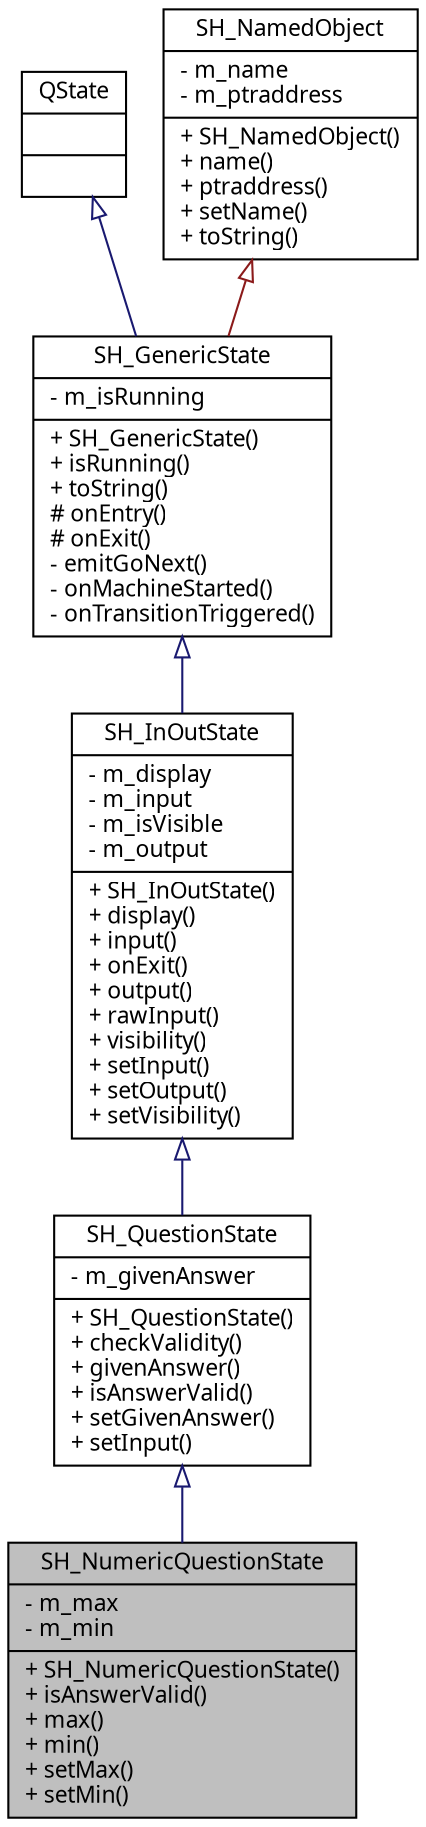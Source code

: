 digraph "SH_NumericQuestionState"
{
 // INTERACTIVE_SVG=YES
  bgcolor="transparent";
  edge [fontname="Verdana",fontsize="11",labelfontname="Verdana",labelfontsize="11"];
  node [fontname="Verdana",fontsize="11",shape=record];
  Node1 [label="{SH_NumericQuestionState\n|- m_max\l- m_min\l|+ SH_NumericQuestionState()\l+ isAnswerValid()\l+ max()\l+ min()\l+ setMax()\l+ setMin()\l}",height=0.2,width=0.4,color="black", fillcolor="grey75", style="filled" fontcolor="black"];
  Node2 -> Node1 [dir="back",color="midnightblue",fontsize="11",style="solid",arrowtail="onormal"];
  Node2 [label="{SH_QuestionState\n|- m_givenAnswer\l|+ SH_QuestionState()\l+ checkValidity()\l+ givenAnswer()\l+ isAnswerValid()\l+ setGivenAnswer()\l+ setInput()\l}",height=0.2,width=0.4,color="black",URL="$classSH__QuestionState.html"];
  Node3 -> Node2 [dir="back",color="midnightblue",fontsize="11",style="solid",arrowtail="onormal"];
  Node3 [label="{SH_InOutState\n|- m_display\l- m_input\l- m_isVisible\l- m_output\l|+ SH_InOutState()\l+ display()\l+ input()\l+ onExit()\l+ output()\l+ rawInput()\l+ visibility()\l+ setInput()\l+ setOutput()\l+ setVisibility()\l}",height=0.2,width=0.4,color="black",URL="$classSH__InOutState.html"];
  Node4 -> Node3 [dir="back",color="midnightblue",fontsize="11",style="solid",arrowtail="onormal"];
  Node4 [label="{SH_GenericState\n|- m_isRunning\l|+ SH_GenericState()\l+ isRunning()\l+ toString()\l# onEntry()\l# onExit()\l- emitGoNext()\l- onMachineStarted()\l- onTransitionTriggered()\l}",height=0.2,width=0.4,color="black",URL="$classSH__GenericState.html"];
  Node5 -> Node4 [dir="back",color="midnightblue",fontsize="11",style="solid",arrowtail="onormal"];
  Node5 [label="{QState\n||}",height=0.2,width=0.4,color="black",URL="$classQState.html"];
  Node6 -> Node4 [dir="back",color="firebrick4",fontsize="11",style="solid",arrowtail="onormal"];
  Node6 [label="{SH_NamedObject\n|- m_name\l- m_ptraddress\l|+ SH_NamedObject()\l+ name()\l+ ptraddress()\l+ setName()\l+ toString()\l}",height=0.2,width=0.4,color="black",URL="$classSH__NamedObject.html"];
}
